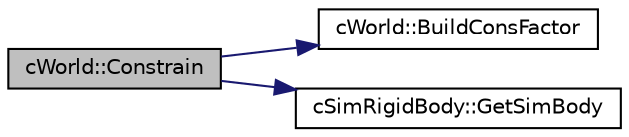 digraph "cWorld::Constrain"
{
 // LATEX_PDF_SIZE
  edge [fontname="Helvetica",fontsize="10",labelfontname="Helvetica",labelfontsize="10"];
  node [fontname="Helvetica",fontsize="10",shape=record];
  rankdir="LR";
  Node1 [label="cWorld::Constrain",height=0.2,width=0.4,color="black", fillcolor="grey75", style="filled", fontcolor="black",tooltip=" "];
  Node1 -> Node2 [color="midnightblue",fontsize="10",style="solid",fontname="Helvetica"];
  Node2 [label="cWorld::BuildConsFactor",height=0.2,width=0.4,color="black", fillcolor="white", style="filled",URL="$classc_world.html#acc547d00d78ef69983610c4dec9afc68",tooltip=" "];
  Node1 -> Node3 [color="midnightblue",fontsize="10",style="solid",fontname="Helvetica"];
  Node3 [label="cSimRigidBody::GetSimBody",height=0.2,width=0.4,color="black", fillcolor="white", style="filled",URL="$classc_sim_rigid_body.html#a68aa4b8017be11cd171421e37d7852da",tooltip=" "];
}
